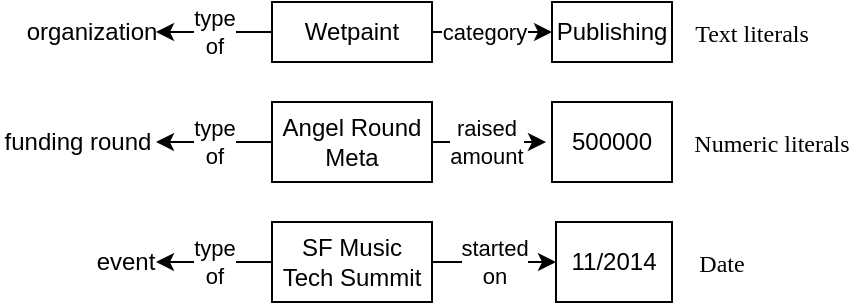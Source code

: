 <mxfile version="20.6.0" type="github">
  <diagram id="pnbUqi_Hy17aBZIksYAF" name="Page-1">
    <mxGraphModel dx="1404" dy="398" grid="1" gridSize="10" guides="1" tooltips="1" connect="1" arrows="1" fold="1" page="1" pageScale="1" pageWidth="850" pageHeight="1100" math="0" shadow="0">
      <root>
        <mxCell id="0" />
        <mxCell id="1" parent="0" />
        <mxCell id="7pWeG--zb2RyeEYXEQvc-6" style="edgeStyle=orthogonalEdgeStyle;rounded=0;orthogonalLoop=1;jettySize=auto;html=1;exitX=1;exitY=0.5;exitDx=0;exitDy=0;entryX=0;entryY=0.5;entryDx=0;entryDy=0;" parent="1" source="7pWeG--zb2RyeEYXEQvc-1" target="7pWeG--zb2RyeEYXEQvc-4" edge="1">
          <mxGeometry relative="1" as="geometry" />
        </mxCell>
        <mxCell id="7pWeG--zb2RyeEYXEQvc-7" value="category" style="edgeLabel;html=1;align=center;verticalAlign=middle;resizable=0;points=[];" parent="7pWeG--zb2RyeEYXEQvc-6" vertex="1" connectable="0">
          <mxGeometry x="-0.785" relative="1" as="geometry">
            <mxPoint x="19" as="offset" />
          </mxGeometry>
        </mxCell>
        <mxCell id="vBNNVnR6SF_IRT_-wsf5-3" value="type&lt;br&gt;of" style="edgeStyle=orthogonalEdgeStyle;rounded=0;orthogonalLoop=1;jettySize=auto;html=1;exitX=0;exitY=0.5;exitDx=0;exitDy=0;entryX=1;entryY=0.5;entryDx=0;entryDy=0;" parent="1" source="7pWeG--zb2RyeEYXEQvc-1" target="7pWeG--zb2RyeEYXEQvc-2" edge="1">
          <mxGeometry relative="1" as="geometry" />
        </mxCell>
        <mxCell id="7pWeG--zb2RyeEYXEQvc-1" value="Wetpaint" style="rounded=0;whiteSpace=wrap;html=1;" parent="1" vertex="1">
          <mxGeometry x="70" y="210" width="80" height="30" as="geometry" />
        </mxCell>
        <mxCell id="7pWeG--zb2RyeEYXEQvc-2" value="organization" style="text;html=1;strokeColor=none;fillColor=none;align=center;verticalAlign=middle;whiteSpace=wrap;rounded=0;" parent="1" vertex="1">
          <mxGeometry x="-52" y="220" width="64" height="10" as="geometry" />
        </mxCell>
        <mxCell id="7pWeG--zb2RyeEYXEQvc-4" value="Publishing" style="rounded=0;whiteSpace=wrap;html=1;" parent="1" vertex="1">
          <mxGeometry x="210" y="210" width="60" height="30" as="geometry" />
        </mxCell>
        <mxCell id="qMM9obfmLQl1hRhhVFrr-1" value="&lt;font face=&quot;Times New Roman&quot;&gt;&lt;span style=&quot;font-size: 12px;&quot;&gt;Text literals&lt;/span&gt;&lt;/font&gt;" style="text;html=1;strokeColor=none;fillColor=none;align=center;verticalAlign=middle;whiteSpace=wrap;rounded=0;fontFamily=Helvetica;fontSize=14;fontColor=#000000;" parent="1" vertex="1">
          <mxGeometry x="280" y="210" width="60" height="30" as="geometry" />
        </mxCell>
        <mxCell id="qMM9obfmLQl1hRhhVFrr-2" value="raised&lt;br&gt;amount" style="edgeStyle=orthogonalEdgeStyle;rounded=0;orthogonalLoop=1;jettySize=auto;html=1;exitX=1;exitY=0.5;exitDx=0;exitDy=0;entryX=0;entryY=0.5;entryDx=0;entryDy=0;" parent="1" edge="1">
          <mxGeometry relative="1" as="geometry">
            <mxPoint x="147" y="280" as="sourcePoint" />
            <mxPoint x="207" y="280" as="targetPoint" />
          </mxGeometry>
        </mxCell>
        <mxCell id="qMM9obfmLQl1hRhhVFrr-3" value="type&lt;br&gt;of" style="edgeStyle=orthogonalEdgeStyle;rounded=0;orthogonalLoop=1;jettySize=auto;html=1;exitX=0;exitY=0.5;exitDx=0;exitDy=0;entryX=1;entryY=0.5;entryDx=0;entryDy=0;" parent="1" source="qMM9obfmLQl1hRhhVFrr-4" target="qMM9obfmLQl1hRhhVFrr-6" edge="1">
          <mxGeometry relative="1" as="geometry" />
        </mxCell>
        <mxCell id="qMM9obfmLQl1hRhhVFrr-4" value="Angel Round Meta" style="rounded=0;whiteSpace=wrap;html=1;" parent="1" vertex="1">
          <mxGeometry x="70" y="260" width="80" height="40" as="geometry" />
        </mxCell>
        <mxCell id="qMM9obfmLQl1hRhhVFrr-5" value="500000" style="rounded=0;whiteSpace=wrap;html=1;" parent="1" vertex="1">
          <mxGeometry x="210" y="260" width="60" height="40" as="geometry" />
        </mxCell>
        <mxCell id="qMM9obfmLQl1hRhhVFrr-6" value="funding round" style="text;html=1;strokeColor=none;fillColor=none;align=center;verticalAlign=middle;whiteSpace=wrap;rounded=0;" parent="1" vertex="1">
          <mxGeometry x="-66" y="272.5" width="78" height="15" as="geometry" />
        </mxCell>
        <mxCell id="qMM9obfmLQl1hRhhVFrr-7" value="&lt;font face=&quot;Times New Roman&quot;&gt;&lt;span style=&quot;font-size: 12px;&quot;&gt;Numeric literals&lt;/span&gt;&lt;/font&gt;" style="text;html=1;strokeColor=none;fillColor=none;align=center;verticalAlign=middle;whiteSpace=wrap;rounded=0;fontFamily=Helvetica;fontSize=14;fontColor=#000000;" parent="1" vertex="1">
          <mxGeometry x="280" y="265" width="80" height="30" as="geometry" />
        </mxCell>
        <mxCell id="qMM9obfmLQl1hRhhVFrr-8" value="type&lt;br&gt;of" style="edgeStyle=orthogonalEdgeStyle;rounded=0;orthogonalLoop=1;jettySize=auto;html=1;exitX=0;exitY=0.5;exitDx=0;exitDy=0;" parent="1" source="qMM9obfmLQl1hRhhVFrr-10" target="qMM9obfmLQl1hRhhVFrr-11" edge="1">
          <mxGeometry relative="1" as="geometry" />
        </mxCell>
        <mxCell id="qMM9obfmLQl1hRhhVFrr-9" value="started&lt;br&gt;on" style="edgeStyle=orthogonalEdgeStyle;rounded=0;orthogonalLoop=1;jettySize=auto;html=1;exitX=1;exitY=0.5;exitDx=0;exitDy=0;entryX=0;entryY=0.5;entryDx=0;entryDy=0;" parent="1" source="qMM9obfmLQl1hRhhVFrr-10" target="qMM9obfmLQl1hRhhVFrr-12" edge="1">
          <mxGeometry relative="1" as="geometry" />
        </mxCell>
        <mxCell id="qMM9obfmLQl1hRhhVFrr-10" value="SF Music Tech Summit" style="rounded=0;whiteSpace=wrap;html=1;" parent="1" vertex="1">
          <mxGeometry x="70" y="320" width="80" height="40" as="geometry" />
        </mxCell>
        <mxCell id="qMM9obfmLQl1hRhhVFrr-11" value="event" style="text;html=1;strokeColor=none;fillColor=none;align=center;verticalAlign=middle;whiteSpace=wrap;rounded=0;" parent="1" vertex="1">
          <mxGeometry x="-18" y="325" width="30" height="30" as="geometry" />
        </mxCell>
        <mxCell id="qMM9obfmLQl1hRhhVFrr-12" value="11/2014" style="rounded=0;whiteSpace=wrap;html=1;" parent="1" vertex="1">
          <mxGeometry x="212" y="320" width="58" height="40" as="geometry" />
        </mxCell>
        <mxCell id="qMM9obfmLQl1hRhhVFrr-14" value="&lt;font face=&quot;Times New Roman&quot;&gt;&lt;span style=&quot;font-size: 12px;&quot;&gt;Date&lt;/span&gt;&lt;/font&gt;" style="text;html=1;strokeColor=none;fillColor=none;align=center;verticalAlign=middle;whiteSpace=wrap;rounded=0;fontFamily=Helvetica;fontSize=14;fontColor=#000000;" parent="1" vertex="1">
          <mxGeometry x="280" y="325" width="30" height="30" as="geometry" />
        </mxCell>
      </root>
    </mxGraphModel>
  </diagram>
</mxfile>
